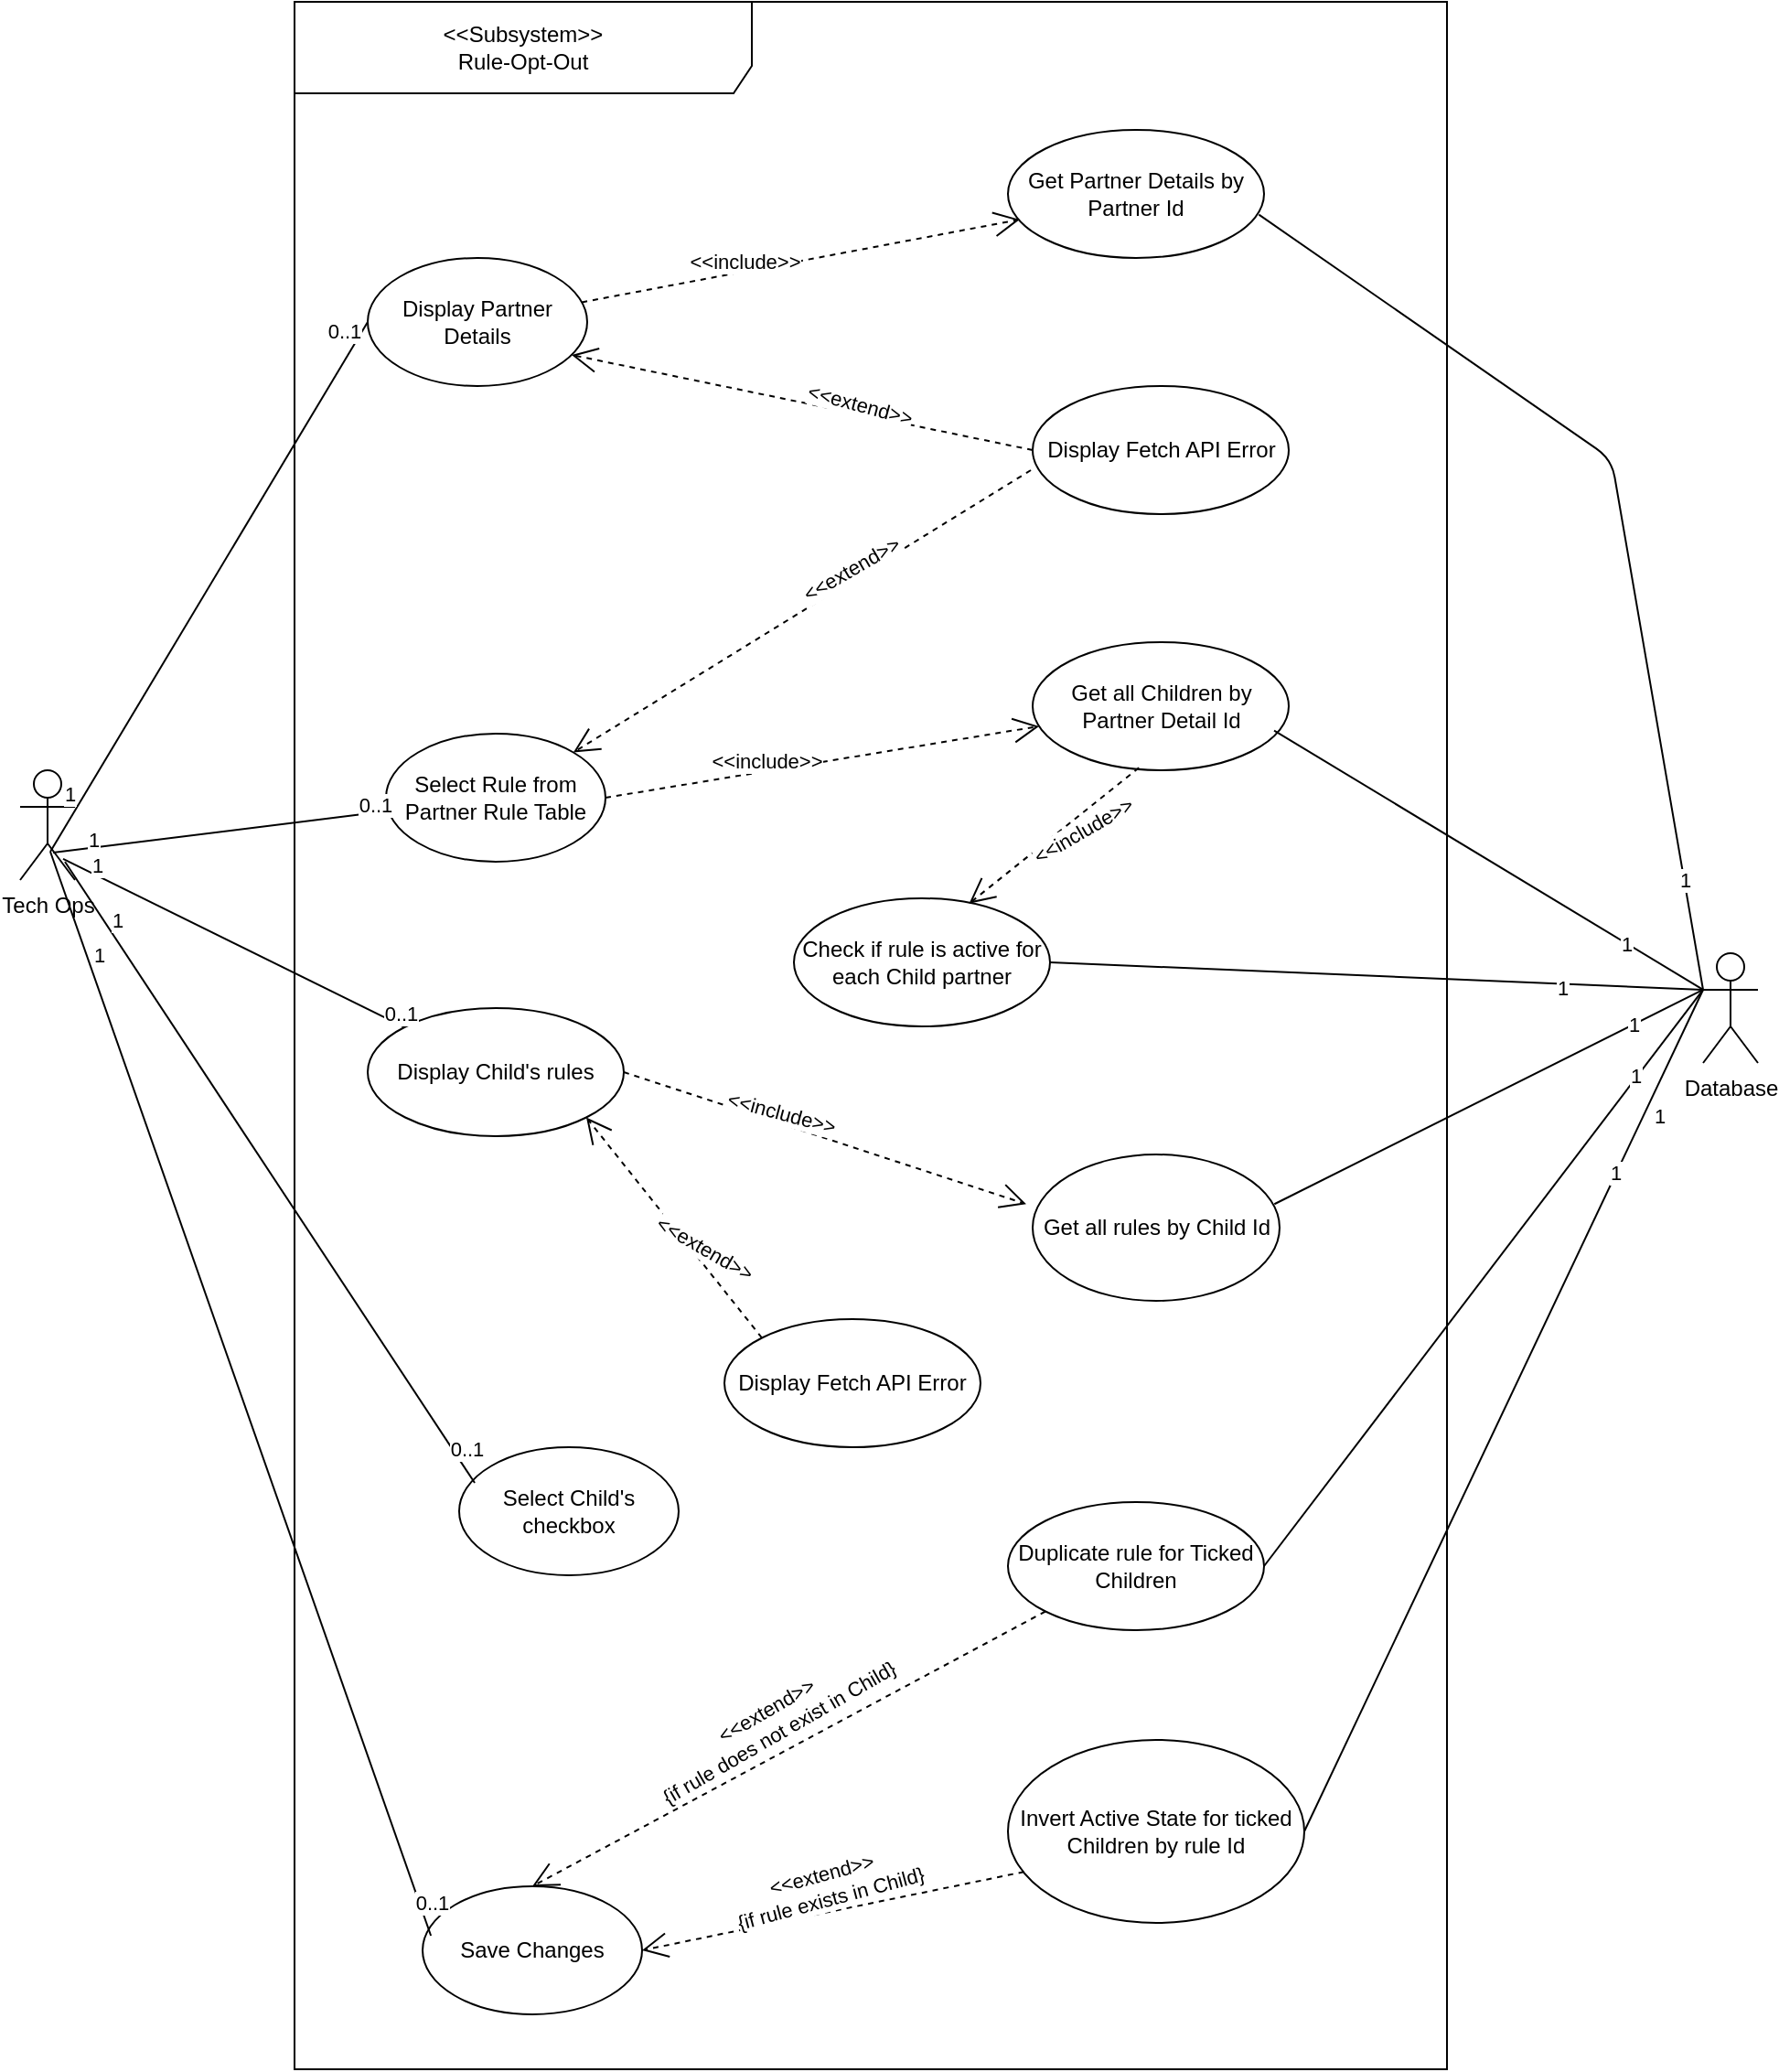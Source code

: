 <mxfile version="13.8.8" type="github">
  <diagram id="Y8OE2I2hK1Na6KAGc6tf" name="Page-1">
    <mxGraphModel dx="2897" dy="870" grid="1" gridSize="10" guides="1" tooltips="1" connect="1" arrows="1" fold="1" page="1" pageScale="1" pageWidth="1654" pageHeight="2336" math="0" shadow="0">
      <root>
        <mxCell id="0" />
        <mxCell id="1" parent="0" />
        <mxCell id="AAG1h3JBsHE02cxiQFRj-1" value="&amp;lt;&amp;lt;Subsystem&amp;gt;&amp;gt;&lt;br&gt;Rule-Opt-Out" style="shape=umlFrame;whiteSpace=wrap;html=1;width=250;height=50;" parent="1" vertex="1">
          <mxGeometry x="-1100" y="360" width="630" height="1130" as="geometry" />
        </mxCell>
        <mxCell id="AAG1h3JBsHE02cxiQFRj-2" value="Tech Ops" style="shape=umlActor;verticalLabelPosition=bottom;verticalAlign=top;html=1;" parent="1" vertex="1">
          <mxGeometry x="-1250" y="780" width="30" height="60" as="geometry" />
        </mxCell>
        <mxCell id="AAG1h3JBsHE02cxiQFRj-3" value="Display Partner Details" style="ellipse;whiteSpace=wrap;html=1;" parent="1" vertex="1">
          <mxGeometry x="-1060" y="500" width="120" height="70" as="geometry" />
        </mxCell>
        <mxCell id="AAG1h3JBsHE02cxiQFRj-4" value="Get Partner Details by Partner Id" style="ellipse;whiteSpace=wrap;html=1;" parent="1" vertex="1">
          <mxGeometry x="-710" y="430" width="140" height="70" as="geometry" />
        </mxCell>
        <mxCell id="AAG1h3JBsHE02cxiQFRj-6" value="Select Rule from Partner Rule Table" style="ellipse;whiteSpace=wrap;html=1;" parent="1" vertex="1">
          <mxGeometry x="-1050" y="760" width="120" height="70" as="geometry" />
        </mxCell>
        <mxCell id="AAG1h3JBsHE02cxiQFRj-7" value="Get all Children by Partner Detail Id" style="ellipse;whiteSpace=wrap;html=1;" parent="1" vertex="1">
          <mxGeometry x="-696.5" y="710" width="140" height="70" as="geometry" />
        </mxCell>
        <mxCell id="AAG1h3JBsHE02cxiQFRj-8" value="Display Child&#39;s rules" style="ellipse;whiteSpace=wrap;html=1;" parent="1" vertex="1">
          <mxGeometry x="-1060" y="910" width="140" height="70" as="geometry" />
        </mxCell>
        <mxCell id="AAG1h3JBsHE02cxiQFRj-9" value="Check if rule is active for each Child partner" style="ellipse;whiteSpace=wrap;html=1;" parent="1" vertex="1">
          <mxGeometry x="-827" y="850" width="140" height="70" as="geometry" />
        </mxCell>
        <mxCell id="AAG1h3JBsHE02cxiQFRj-11" value="Select Child&#39;s checkbox" style="ellipse;whiteSpace=wrap;html=1;" parent="1" vertex="1">
          <mxGeometry x="-1010" y="1150" width="120" height="70" as="geometry" />
        </mxCell>
        <mxCell id="AAG1h3JBsHE02cxiQFRj-12" value="Save Changes" style="ellipse;whiteSpace=wrap;html=1;" parent="1" vertex="1">
          <mxGeometry x="-1030" y="1390" width="120" height="70" as="geometry" />
        </mxCell>
        <mxCell id="AAG1h3JBsHE02cxiQFRj-13" value="Invert Active State for ticked Children by rule Id" style="ellipse;whiteSpace=wrap;html=1;" parent="1" vertex="1">
          <mxGeometry x="-710" y="1310" width="162" height="100" as="geometry" />
        </mxCell>
        <mxCell id="f0wVNXhXmvdFokiBNhzK-1" value="Database" style="shape=umlActor;verticalLabelPosition=bottom;verticalAlign=top;html=1;" parent="1" vertex="1">
          <mxGeometry x="-330" y="880" width="30" height="60" as="geometry" />
        </mxCell>
        <mxCell id="f0wVNXhXmvdFokiBNhzK-7" value="" style="endArrow=none;endFill=0;endSize=12;html=1;entryX=0;entryY=0.5;entryDx=0;entryDy=0;exitX=0.55;exitY=0.742;exitDx=0;exitDy=0;exitPerimeter=0;" parent="1" source="AAG1h3JBsHE02cxiQFRj-2" target="AAG1h3JBsHE02cxiQFRj-3" edge="1">
          <mxGeometry width="160" relative="1" as="geometry">
            <mxPoint x="-1250" y="664.5" as="sourcePoint" />
            <mxPoint x="-1090" y="664.5" as="targetPoint" />
          </mxGeometry>
        </mxCell>
        <mxCell id="cYjm4WS57ZkfU_0M4LS9-13" value="1" style="edgeLabel;html=1;align=center;verticalAlign=middle;resizable=0;points=[];" vertex="1" connectable="0" parent="f0wVNXhXmvdFokiBNhzK-7">
          <mxGeometry x="-0.808" y="7" relative="1" as="geometry">
            <mxPoint as="offset" />
          </mxGeometry>
        </mxCell>
        <mxCell id="cYjm4WS57ZkfU_0M4LS9-18" value="0..1" style="edgeLabel;html=1;align=center;verticalAlign=middle;resizable=0;points=[];" vertex="1" connectable="0" parent="f0wVNXhXmvdFokiBNhzK-7">
          <mxGeometry x="0.939" y="9" relative="1" as="geometry">
            <mxPoint as="offset" />
          </mxGeometry>
        </mxCell>
        <mxCell id="f0wVNXhXmvdFokiBNhzK-8" value="" style="endArrow=none;endFill=0;endSize=12;html=1;exitX=0.6;exitY=0.75;exitDx=0;exitDy=0;exitPerimeter=0;" parent="1" source="AAG1h3JBsHE02cxiQFRj-2" target="AAG1h3JBsHE02cxiQFRj-6" edge="1">
          <mxGeometry width="160" relative="1" as="geometry">
            <mxPoint x="-1240" y="660" as="sourcePoint" />
            <mxPoint x="-1070" y="535" as="targetPoint" />
          </mxGeometry>
        </mxCell>
        <mxCell id="cYjm4WS57ZkfU_0M4LS9-14" value="1" style="edgeLabel;html=1;align=center;verticalAlign=middle;resizable=0;points=[];" vertex="1" connectable="0" parent="f0wVNXhXmvdFokiBNhzK-8">
          <mxGeometry x="-0.756" y="5" relative="1" as="geometry">
            <mxPoint as="offset" />
          </mxGeometry>
        </mxCell>
        <mxCell id="cYjm4WS57ZkfU_0M4LS9-26" value="0..1" style="edgeLabel;html=1;align=center;verticalAlign=middle;resizable=0;points=[];" vertex="1" connectable="0" parent="f0wVNXhXmvdFokiBNhzK-8">
          <mxGeometry x="0.924" y="4" relative="1" as="geometry">
            <mxPoint as="offset" />
          </mxGeometry>
        </mxCell>
        <mxCell id="f0wVNXhXmvdFokiBNhzK-9" value="" style="endArrow=none;endFill=0;endSize=12;html=1;exitX=0.783;exitY=0.808;exitDx=0;exitDy=0;exitPerimeter=0;" parent="1" source="AAG1h3JBsHE02cxiQFRj-2" target="AAG1h3JBsHE02cxiQFRj-8" edge="1">
          <mxGeometry width="160" relative="1" as="geometry">
            <mxPoint x="-1250" y="670" as="sourcePoint" />
            <mxPoint x="-1049.33" y="829.784" as="targetPoint" />
          </mxGeometry>
        </mxCell>
        <mxCell id="cYjm4WS57ZkfU_0M4LS9-15" value="1" style="edgeLabel;html=1;align=center;verticalAlign=middle;resizable=0;points=[];" vertex="1" connectable="0" parent="f0wVNXhXmvdFokiBNhzK-9">
          <mxGeometry x="-0.834" y="5" relative="1" as="geometry">
            <mxPoint as="offset" />
          </mxGeometry>
        </mxCell>
        <mxCell id="cYjm4WS57ZkfU_0M4LS9-25" value="0..1" style="edgeLabel;html=1;align=center;verticalAlign=middle;resizable=0;points=[];" vertex="1" connectable="0" parent="f0wVNXhXmvdFokiBNhzK-9">
          <mxGeometry x="0.948" y="6" relative="1" as="geometry">
            <mxPoint as="offset" />
          </mxGeometry>
        </mxCell>
        <mxCell id="f0wVNXhXmvdFokiBNhzK-10" value="" style="endArrow=none;endFill=0;endSize=12;html=1;entryX=0.071;entryY=0.279;entryDx=0;entryDy=0;entryPerimeter=0;exitX=0.817;exitY=0.833;exitDx=0;exitDy=0;exitPerimeter=0;" parent="1" source="AAG1h3JBsHE02cxiQFRj-2" target="AAG1h3JBsHE02cxiQFRj-11" edge="1">
          <mxGeometry width="160" relative="1" as="geometry">
            <mxPoint x="-1250" y="680" as="sourcePoint" />
            <mxPoint x="-1050" y="555" as="targetPoint" />
          </mxGeometry>
        </mxCell>
        <mxCell id="cYjm4WS57ZkfU_0M4LS9-16" value="1" style="edgeLabel;html=1;align=center;verticalAlign=middle;resizable=0;points=[];" vertex="1" connectable="0" parent="f0wVNXhXmvdFokiBNhzK-10">
          <mxGeometry x="-0.794" y="6" relative="1" as="geometry">
            <mxPoint as="offset" />
          </mxGeometry>
        </mxCell>
        <mxCell id="cYjm4WS57ZkfU_0M4LS9-24" value="0..1" style="edgeLabel;html=1;align=center;verticalAlign=middle;resizable=0;points=[];" vertex="1" connectable="0" parent="f0wVNXhXmvdFokiBNhzK-10">
          <mxGeometry x="0.911" y="6" relative="1" as="geometry">
            <mxPoint as="offset" />
          </mxGeometry>
        </mxCell>
        <mxCell id="f0wVNXhXmvdFokiBNhzK-11" value="" style="endArrow=none;endFill=0;endSize=12;html=1;entryX=0.038;entryY=0.386;entryDx=0;entryDy=0;entryPerimeter=0;exitX=0.55;exitY=0.742;exitDx=0;exitDy=0;exitPerimeter=0;" parent="1" source="AAG1h3JBsHE02cxiQFRj-2" target="AAG1h3JBsHE02cxiQFRj-12" edge="1">
          <mxGeometry width="160" relative="1" as="geometry">
            <mxPoint x="-1290" y="800" as="sourcePoint" />
            <mxPoint x="-1090" y="970" as="targetPoint" />
          </mxGeometry>
        </mxCell>
        <mxCell id="cYjm4WS57ZkfU_0M4LS9-17" value="1" style="edgeLabel;html=1;align=center;verticalAlign=middle;resizable=0;points=[];" vertex="1" connectable="0" parent="f0wVNXhXmvdFokiBNhzK-11">
          <mxGeometry x="-0.802" y="6" relative="1" as="geometry">
            <mxPoint as="offset" />
          </mxGeometry>
        </mxCell>
        <mxCell id="cYjm4WS57ZkfU_0M4LS9-23" value="0..1" style="edgeLabel;html=1;align=center;verticalAlign=middle;resizable=0;points=[];" vertex="1" connectable="0" parent="f0wVNXhXmvdFokiBNhzK-11">
          <mxGeometry x="0.943" y="7" relative="1" as="geometry">
            <mxPoint y="1" as="offset" />
          </mxGeometry>
        </mxCell>
        <mxCell id="f0wVNXhXmvdFokiBNhzK-13" value="" style="endArrow=open;endFill=1;endSize=12;html=1;entryX=0.046;entryY=0.7;entryDx=0;entryDy=0;entryPerimeter=0;dashed=1;" parent="1" target="AAG1h3JBsHE02cxiQFRj-4" edge="1" source="AAG1h3JBsHE02cxiQFRj-3">
          <mxGeometry width="160" relative="1" as="geometry">
            <mxPoint x="-960" y="524.5" as="sourcePoint" />
            <mxPoint x="-800" y="524.5" as="targetPoint" />
          </mxGeometry>
        </mxCell>
        <mxCell id="f0wVNXhXmvdFokiBNhzK-14" value="&amp;lt;&amp;lt;include&amp;gt;&amp;gt;" style="edgeLabel;html=1;align=center;verticalAlign=middle;resizable=0;points=[];rotation=0;" parent="f0wVNXhXmvdFokiBNhzK-13" vertex="1" connectable="0">
          <mxGeometry x="-0.245" y="7" relative="1" as="geometry">
            <mxPoint y="1" as="offset" />
          </mxGeometry>
        </mxCell>
        <mxCell id="f0wVNXhXmvdFokiBNhzK-15" value="" style="endArrow=open;endFill=1;endSize=12;html=1;dashed=1;exitX=1;exitY=0.5;exitDx=0;exitDy=0;" parent="1" source="AAG1h3JBsHE02cxiQFRj-6" target="AAG1h3JBsHE02cxiQFRj-7" edge="1">
          <mxGeometry width="160" relative="1" as="geometry">
            <mxPoint x="-960" y="655.5" as="sourcePoint" />
            <mxPoint x="-783.56" y="610" as="targetPoint" />
          </mxGeometry>
        </mxCell>
        <mxCell id="f0wVNXhXmvdFokiBNhzK-16" value="&amp;lt;&amp;lt;include&amp;gt;&amp;gt;" style="edgeLabel;html=1;align=center;verticalAlign=middle;resizable=0;points=[];rotation=0;" parent="f0wVNXhXmvdFokiBNhzK-15" vertex="1" connectable="0">
          <mxGeometry x="-0.245" y="7" relative="1" as="geometry">
            <mxPoint y="1" as="offset" />
          </mxGeometry>
        </mxCell>
        <mxCell id="f0wVNXhXmvdFokiBNhzK-17" value="Display Fetch API Error" style="ellipse;whiteSpace=wrap;html=1;" parent="1" vertex="1">
          <mxGeometry x="-696.5" y="570" width="140" height="70" as="geometry" />
        </mxCell>
        <mxCell id="f0wVNXhXmvdFokiBNhzK-18" value="" style="endArrow=open;endFill=1;endSize=12;html=1;entryX=0.929;entryY=0.757;entryDx=0;entryDy=0;entryPerimeter=0;dashed=1;exitX=0;exitY=0.5;exitDx=0;exitDy=0;" parent="1" source="f0wVNXhXmvdFokiBNhzK-17" target="AAG1h3JBsHE02cxiQFRj-3" edge="1">
          <mxGeometry width="160" relative="1" as="geometry">
            <mxPoint x="-940" y="565.5" as="sourcePoint" />
            <mxPoint x="-703.56" y="500" as="targetPoint" />
          </mxGeometry>
        </mxCell>
        <mxCell id="f0wVNXhXmvdFokiBNhzK-20" value="&amp;lt;&amp;lt;extend&amp;gt;&amp;gt;" style="edgeLabel;html=1;align=center;verticalAlign=middle;resizable=0;points=[];rotation=15;" parent="f0wVNXhXmvdFokiBNhzK-18" vertex="1" connectable="0">
          <mxGeometry x="-0.238" y="-6" relative="1" as="geometry">
            <mxPoint as="offset" />
          </mxGeometry>
        </mxCell>
        <mxCell id="f0wVNXhXmvdFokiBNhzK-21" value="" style="endArrow=open;endFill=1;endSize=12;html=1;entryX=1;entryY=0;entryDx=0;entryDy=0;dashed=1;exitX=-0.007;exitY=0.657;exitDx=0;exitDy=0;exitPerimeter=0;" parent="1" source="f0wVNXhXmvdFokiBNhzK-17" target="AAG1h3JBsHE02cxiQFRj-6" edge="1">
          <mxGeometry width="160" relative="1" as="geometry">
            <mxPoint x="-780" y="585" as="sourcePoint" />
            <mxPoint x="-958.52" y="552.99" as="targetPoint" />
          </mxGeometry>
        </mxCell>
        <mxCell id="f0wVNXhXmvdFokiBNhzK-22" value="&amp;lt;&amp;lt;extend&amp;gt;&amp;gt;" style="edgeLabel;html=1;align=center;verticalAlign=middle;resizable=0;points=[];rotation=-30;" parent="f0wVNXhXmvdFokiBNhzK-21" vertex="1" connectable="0">
          <mxGeometry x="-0.238" y="-6" relative="1" as="geometry">
            <mxPoint as="offset" />
          </mxGeometry>
        </mxCell>
        <mxCell id="x87mlo7bCjJ_3I-Y6eXt-4" value="" style="endArrow=none;endFill=0;endSize=12;html=1;entryX=0.943;entryY=0.69;entryDx=0;entryDy=0;entryPerimeter=0;exitX=0;exitY=0.333;exitDx=0;exitDy=0;exitPerimeter=0;" parent="1" source="f0wVNXhXmvdFokiBNhzK-1" target="AAG1h3JBsHE02cxiQFRj-7" edge="1">
          <mxGeometry width="160" relative="1" as="geometry">
            <mxPoint x="-120" y="950" as="sourcePoint" />
            <mxPoint x="-820" y="810" as="targetPoint" />
          </mxGeometry>
        </mxCell>
        <mxCell id="cYjm4WS57ZkfU_0M4LS9-30" value="1" style="edgeLabel;html=1;align=center;verticalAlign=middle;resizable=0;points=[];" vertex="1" connectable="0" parent="x87mlo7bCjJ_3I-Y6eXt-4">
          <mxGeometry x="-0.668" y="6" relative="1" as="geometry">
            <mxPoint y="-6.5" as="offset" />
          </mxGeometry>
        </mxCell>
        <mxCell id="x87mlo7bCjJ_3I-Y6eXt-5" value="" style="endArrow=open;endFill=1;endSize=12;html=1;entryX=0.684;entryY=0.041;entryDx=0;entryDy=0;dashed=1;exitX=0.415;exitY=0.98;exitDx=0;exitDy=0;exitPerimeter=0;entryPerimeter=0;" parent="1" source="AAG1h3JBsHE02cxiQFRj-7" target="AAG1h3JBsHE02cxiQFRj-9" edge="1">
          <mxGeometry width="160" relative="1" as="geometry">
            <mxPoint x="-991.12" y="718.8" as="sourcePoint" />
            <mxPoint x="-760" y="745" as="targetPoint" />
          </mxGeometry>
        </mxCell>
        <mxCell id="x87mlo7bCjJ_3I-Y6eXt-6" value="&amp;lt;&amp;lt;include&amp;gt;&amp;gt;" style="edgeLabel;html=1;align=center;verticalAlign=middle;resizable=0;points=[];rotation=-30;" parent="x87mlo7bCjJ_3I-Y6eXt-5" vertex="1" connectable="0">
          <mxGeometry x="-0.245" y="7" relative="1" as="geometry">
            <mxPoint y="1" as="offset" />
          </mxGeometry>
        </mxCell>
        <mxCell id="x87mlo7bCjJ_3I-Y6eXt-7" value="" style="endArrow=none;endFill=0;endSize=12;html=1;exitX=0;exitY=0.333;exitDx=0;exitDy=0;exitPerimeter=0;entryX=0.979;entryY=0.339;entryDx=0;entryDy=0;entryPerimeter=0;" parent="1" source="f0wVNXhXmvdFokiBNhzK-1" target="cYjm4WS57ZkfU_0M4LS9-36" edge="1">
          <mxGeometry width="160" relative="1" as="geometry">
            <mxPoint x="-245" y="785" as="sourcePoint" />
            <mxPoint x="-900" y="945" as="targetPoint" />
            <Array as="points" />
          </mxGeometry>
        </mxCell>
        <mxCell id="x87mlo7bCjJ_3I-Y6eXt-8" value="Display Fetch API Error" style="ellipse;whiteSpace=wrap;html=1;" parent="1" vertex="1">
          <mxGeometry x="-865" y="1080" width="140" height="70" as="geometry" />
        </mxCell>
        <mxCell id="x87mlo7bCjJ_3I-Y6eXt-9" value="" style="endArrow=open;endFill=1;endSize=12;html=1;dashed=1;exitX=0;exitY=0;exitDx=0;exitDy=0;entryX=1;entryY=1;entryDx=0;entryDy=0;" parent="1" source="x87mlo7bCjJ_3I-Y6eXt-8" target="AAG1h3JBsHE02cxiQFRj-8" edge="1">
          <mxGeometry width="160" relative="1" as="geometry">
            <mxPoint x="-780" y="962.01" as="sourcePoint" />
            <mxPoint x="-910" y="963" as="targetPoint" />
          </mxGeometry>
        </mxCell>
        <mxCell id="x87mlo7bCjJ_3I-Y6eXt-10" value="&amp;lt;&amp;lt;extend&amp;gt;&amp;gt;" style="edgeLabel;html=1;align=center;verticalAlign=middle;resizable=0;points=[];rotation=30;" parent="x87mlo7bCjJ_3I-Y6eXt-9" vertex="1" connectable="0">
          <mxGeometry x="-0.238" y="-6" relative="1" as="geometry">
            <mxPoint as="offset" />
          </mxGeometry>
        </mxCell>
        <mxCell id="x87mlo7bCjJ_3I-Y6eXt-17" value="" style="endArrow=none;endFill=0;endSize=12;html=1;entryX=1;entryY=0.5;entryDx=0;entryDy=0;exitX=0;exitY=0.333;exitDx=0;exitDy=0;exitPerimeter=0;" parent="1" source="f0wVNXhXmvdFokiBNhzK-1" target="AAG1h3JBsHE02cxiQFRj-13" edge="1">
          <mxGeometry width="160" relative="1" as="geometry">
            <mxPoint x="-330" y="900" as="sourcePoint" />
            <mxPoint x="-902.18" y="1059.98" as="targetPoint" />
            <Array as="points" />
          </mxGeometry>
        </mxCell>
        <mxCell id="cYjm4WS57ZkfU_0M4LS9-46" value="1" style="edgeLabel;html=1;align=center;verticalAlign=middle;resizable=0;points=[];" vertex="1" connectable="0" parent="x87mlo7bCjJ_3I-Y6eXt-17">
          <mxGeometry x="-0.566" y="-1" relative="1" as="geometry">
            <mxPoint as="offset" />
          </mxGeometry>
        </mxCell>
        <mxCell id="cYjm4WS57ZkfU_0M4LS9-47" value="1" style="edgeLabel;html=1;align=center;verticalAlign=middle;resizable=0;points=[];" vertex="1" connectable="0" parent="x87mlo7bCjJ_3I-Y6eXt-17">
          <mxGeometry x="-0.716" y="8" relative="1" as="geometry">
            <mxPoint as="offset" />
          </mxGeometry>
        </mxCell>
        <mxCell id="x87mlo7bCjJ_3I-Y6eXt-18" value="" style="endArrow=none;endFill=0;endSize=12;html=1;exitX=0;exitY=0.333;exitDx=0;exitDy=0;exitPerimeter=0;entryX=1;entryY=0.5;entryDx=0;entryDy=0;" parent="1" source="f0wVNXhXmvdFokiBNhzK-1" target="AAG1h3JBsHE02cxiQFRj-9" edge="1">
          <mxGeometry width="160" relative="1" as="geometry">
            <mxPoint x="-196.34" y="860.86" as="sourcePoint" />
            <mxPoint x="-902.18" y="1059.98" as="targetPoint" />
            <Array as="points" />
          </mxGeometry>
        </mxCell>
        <mxCell id="cYjm4WS57ZkfU_0M4LS9-31" value="1" style="edgeLabel;html=1;align=center;verticalAlign=middle;resizable=0;points=[];" vertex="1" connectable="0" parent="x87mlo7bCjJ_3I-Y6eXt-18">
          <mxGeometry x="-0.394" y="3" relative="1" as="geometry">
            <mxPoint x="31.16" y="0.65" as="offset" />
          </mxGeometry>
        </mxCell>
        <mxCell id="cYjm4WS57ZkfU_0M4LS9-1" value="Duplicate rule for Ticked Children" style="ellipse;whiteSpace=wrap;html=1;" vertex="1" parent="1">
          <mxGeometry x="-710" y="1180" width="140" height="70" as="geometry" />
        </mxCell>
        <mxCell id="cYjm4WS57ZkfU_0M4LS9-6" value="" style="endArrow=open;endFill=1;endSize=12;html=1;entryX=0.5;entryY=0;entryDx=0;entryDy=0;dashed=1;exitX=0;exitY=1;exitDx=0;exitDy=0;" edge="1" parent="1" source="cYjm4WS57ZkfU_0M4LS9-1" target="AAG1h3JBsHE02cxiQFRj-12">
          <mxGeometry width="160" relative="1" as="geometry">
            <mxPoint x="-751.139" y="1246.274" as="sourcePoint" />
            <mxPoint x="-1030" y="1180" as="targetPoint" />
          </mxGeometry>
        </mxCell>
        <mxCell id="cYjm4WS57ZkfU_0M4LS9-7" value="&amp;lt;&amp;lt;extend&amp;gt;&amp;gt;&lt;br&gt;{if rule does not exist in Child}" style="edgeLabel;html=1;align=center;verticalAlign=middle;resizable=0;points=[];rotation=-30;" vertex="1" connectable="0" parent="cYjm4WS57ZkfU_0M4LS9-6">
          <mxGeometry x="-0.238" y="-6" relative="1" as="geometry">
            <mxPoint x="-40.2" y="8.3" as="offset" />
          </mxGeometry>
        </mxCell>
        <mxCell id="cYjm4WS57ZkfU_0M4LS9-8" value="" style="endArrow=open;endFill=1;endSize=12;html=1;entryX=1;entryY=0.5;entryDx=0;entryDy=0;dashed=1;exitX=0.054;exitY=0.721;exitDx=0;exitDy=0;exitPerimeter=0;" edge="1" parent="1" source="AAG1h3JBsHE02cxiQFRj-13" target="AAG1h3JBsHE02cxiQFRj-12">
          <mxGeometry width="160" relative="1" as="geometry">
            <mxPoint x="-749.919" y="1209.536" as="sourcePoint" />
            <mxPoint x="-930" y="1400" as="targetPoint" />
          </mxGeometry>
        </mxCell>
        <mxCell id="cYjm4WS57ZkfU_0M4LS9-10" value="&amp;lt;&amp;lt;extend&amp;gt;&amp;gt;&amp;nbsp;&lt;br&gt;{if rule exists in Child}" style="edgeLabel;html=1;align=center;verticalAlign=middle;resizable=0;points=[];rotation=-15;" vertex="1" connectable="0" parent="cYjm4WS57ZkfU_0M4LS9-8">
          <mxGeometry x="-0.148" y="-6" relative="1" as="geometry">
            <mxPoint x="-17.98" y="-4.63" as="offset" />
          </mxGeometry>
        </mxCell>
        <mxCell id="cYjm4WS57ZkfU_0M4LS9-11" value="" style="endArrow=none;endFill=0;endSize=12;html=1;entryX=1;entryY=0.5;entryDx=0;entryDy=0;exitX=0;exitY=0.333;exitDx=0;exitDy=0;exitPerimeter=0;" edge="1" parent="1" source="f0wVNXhXmvdFokiBNhzK-1" target="cYjm4WS57ZkfU_0M4LS9-1">
          <mxGeometry width="160" relative="1" as="geometry">
            <mxPoint x="-340" y="910" as="sourcePoint" />
            <mxPoint x="-498.0" y="1320" as="targetPoint" />
            <Array as="points" />
          </mxGeometry>
        </mxCell>
        <mxCell id="cYjm4WS57ZkfU_0M4LS9-33" value="1" style="edgeLabel;html=1;align=center;verticalAlign=middle;resizable=0;points=[];" vertex="1" connectable="0" parent="cYjm4WS57ZkfU_0M4LS9-11">
          <mxGeometry x="-0.719" y="8" relative="1" as="geometry">
            <mxPoint x="-10.5" y="-30.11" as="offset" />
          </mxGeometry>
        </mxCell>
        <mxCell id="cYjm4WS57ZkfU_0M4LS9-48" value="1" style="edgeLabel;html=1;align=center;verticalAlign=middle;resizable=0;points=[];" vertex="1" connectable="0" parent="cYjm4WS57ZkfU_0M4LS9-11">
          <mxGeometry x="-0.698" y="-1" relative="1" as="geometry">
            <mxPoint as="offset" />
          </mxGeometry>
        </mxCell>
        <mxCell id="cYjm4WS57ZkfU_0M4LS9-12" value="" style="endArrow=none;endFill=0;endSize=12;html=1;entryX=0.98;entryY=0.662;entryDx=0;entryDy=0;entryPerimeter=0;exitX=0;exitY=0.333;exitDx=0;exitDy=0;exitPerimeter=0;" edge="1" parent="1" source="f0wVNXhXmvdFokiBNhzK-1" target="AAG1h3JBsHE02cxiQFRj-4">
          <mxGeometry width="160" relative="1" as="geometry">
            <mxPoint x="-120" y="940" as="sourcePoint" />
            <mxPoint x="-470" y="490.0" as="targetPoint" />
            <Array as="points">
              <mxPoint x="-380" y="610" />
            </Array>
          </mxGeometry>
        </mxCell>
        <mxCell id="cYjm4WS57ZkfU_0M4LS9-28" value="1" style="edgeLabel;html=1;align=center;verticalAlign=middle;resizable=0;points=[];" vertex="1" connectable="0" parent="cYjm4WS57ZkfU_0M4LS9-12">
          <mxGeometry x="-0.836" y="-9" relative="1" as="geometry">
            <mxPoint x="-11.49" y="-15.67" as="offset" />
          </mxGeometry>
        </mxCell>
        <mxCell id="cYjm4WS57ZkfU_0M4LS9-36" value="Get all rules by Child Id" style="ellipse;whiteSpace=wrap;html=1;" vertex="1" parent="1">
          <mxGeometry x="-696.5" y="990" width="135" height="80" as="geometry" />
        </mxCell>
        <mxCell id="cYjm4WS57ZkfU_0M4LS9-39" value="" style="endArrow=open;endFill=1;endSize=12;html=1;entryX=-0.026;entryY=0.339;entryDx=0;entryDy=0;dashed=1;entryPerimeter=0;exitX=1;exitY=0.5;exitDx=0;exitDy=0;" edge="1" parent="1" source="AAG1h3JBsHE02cxiQFRj-8" target="cYjm4WS57ZkfU_0M4LS9-36">
          <mxGeometry width="160" relative="1" as="geometry">
            <mxPoint x="-870" y="957" as="sourcePoint" />
            <mxPoint x="-712.865" y="955.508" as="targetPoint" />
          </mxGeometry>
        </mxCell>
        <mxCell id="cYjm4WS57ZkfU_0M4LS9-40" value="&amp;lt;&amp;lt;include&amp;gt;&amp;gt;" style="edgeLabel;html=1;align=center;verticalAlign=middle;resizable=0;points=[];rotation=15;" vertex="1" connectable="0" parent="cYjm4WS57ZkfU_0M4LS9-39">
          <mxGeometry x="-0.245" y="7" relative="1" as="geometry">
            <mxPoint y="1" as="offset" />
          </mxGeometry>
        </mxCell>
      </root>
    </mxGraphModel>
  </diagram>
</mxfile>
